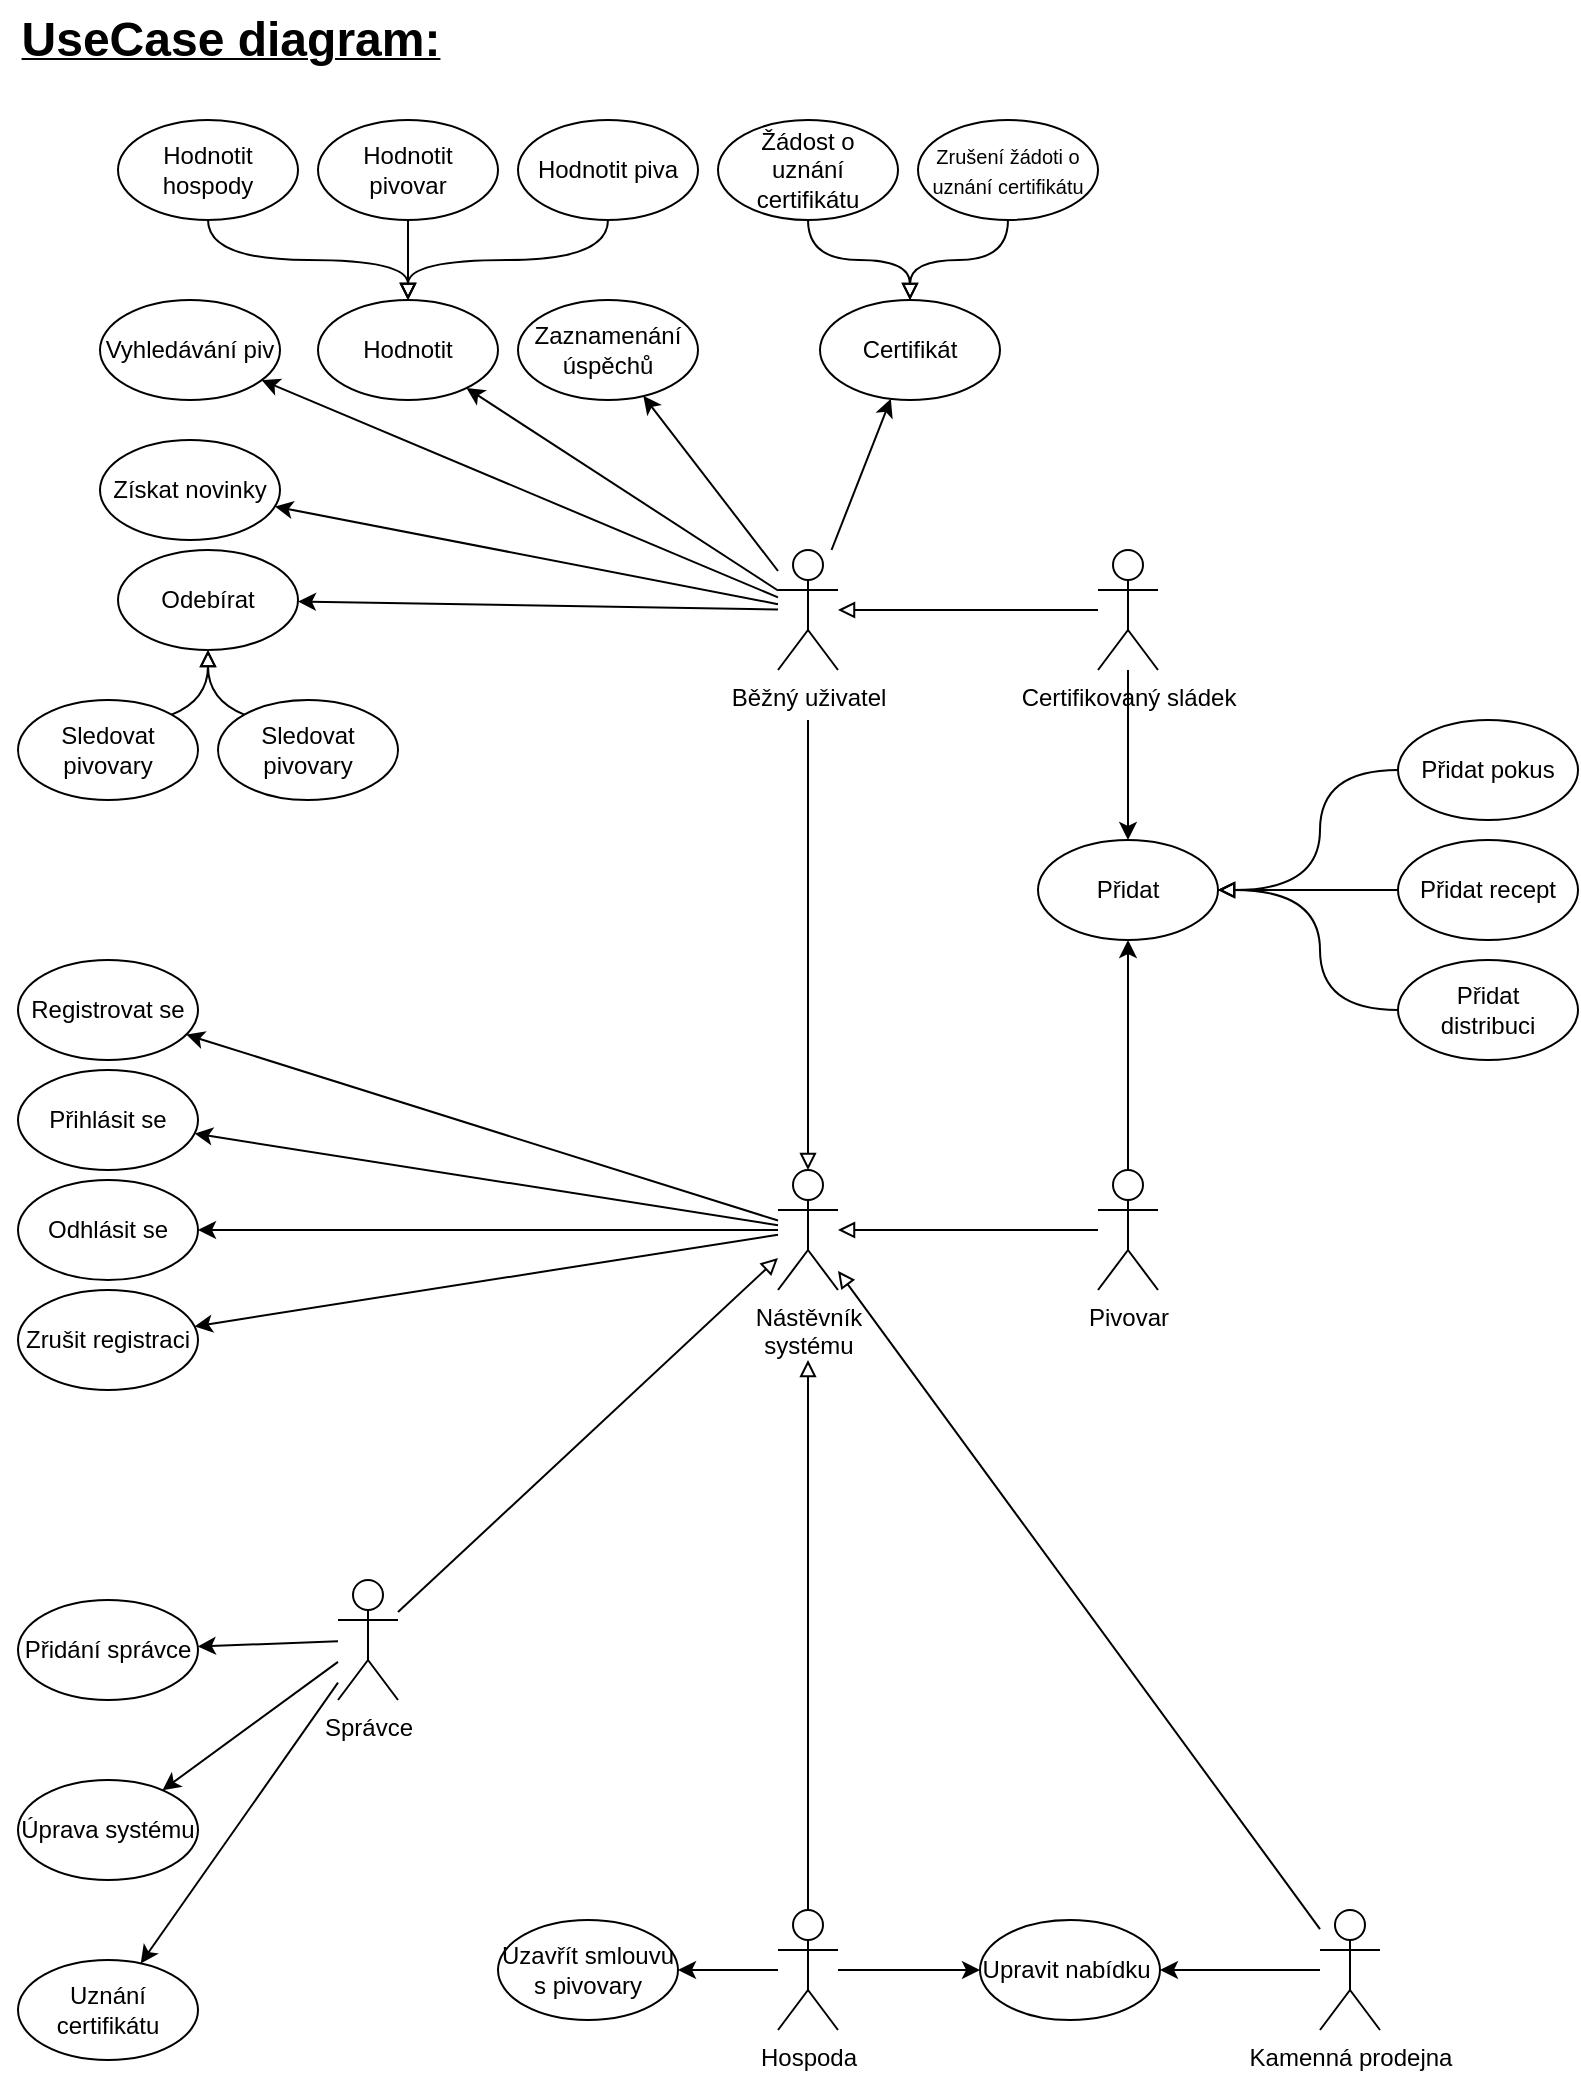 <mxfile version="22.1.2" type="device">
  <diagram id="3fsTWa04-VPi2OxSYWGI" name="Page-1">
    <mxGraphModel dx="2190" dy="780" grid="1" gridSize="10" guides="1" tooltips="1" connect="1" arrows="1" fold="1" page="1" pageScale="1" pageWidth="850" pageHeight="1100" math="0" shadow="0">
      <root>
        <mxCell id="0" />
        <mxCell id="1" parent="0" />
        <mxCell id="18" style="edgeStyle=none;html=1;" parent="1" source="2" target="59" edge="1">
          <mxGeometry relative="1" as="geometry" />
        </mxCell>
        <mxCell id="19" style="edgeStyle=none;html=1;" parent="1" source="2" target="5" edge="1">
          <mxGeometry relative="1" as="geometry" />
        </mxCell>
        <mxCell id="20" style="edgeStyle=none;html=1;" parent="1" source="2" target="6" edge="1">
          <mxGeometry relative="1" as="geometry" />
        </mxCell>
        <mxCell id="21" style="edgeStyle=none;html=1;" parent="1" source="2" target="7" edge="1">
          <mxGeometry relative="1" as="geometry" />
        </mxCell>
        <mxCell id="22" style="edgeStyle=none;html=1;" parent="1" source="2" target="8" edge="1">
          <mxGeometry relative="1" as="geometry" />
        </mxCell>
        <mxCell id="73" style="edgeStyle=none;html=1;" parent="1" source="2" target="72" edge="1">
          <mxGeometry relative="1" as="geometry" />
        </mxCell>
        <mxCell id="2" value="Běžný uživatel" style="shape=umlActor;verticalLabelPosition=bottom;verticalAlign=top;html=1;outlineConnect=0;" parent="1" vertex="1">
          <mxGeometry x="-431" y="295" width="30" height="60" as="geometry" />
        </mxCell>
        <mxCell id="62" style="edgeStyle=orthogonalEdgeStyle;html=1;endArrow=block;endFill=0;curved=1;" parent="1" source="3" target="59" edge="1">
          <mxGeometry relative="1" as="geometry">
            <Array as="points">
              <mxPoint x="-716" y="150" />
              <mxPoint x="-616" y="150" />
            </Array>
          </mxGeometry>
        </mxCell>
        <mxCell id="3" value="Hodnotit hospody" style="ellipse;whiteSpace=wrap;html=1;" parent="1" vertex="1">
          <mxGeometry x="-761" y="80" width="90" height="50" as="geometry" />
        </mxCell>
        <mxCell id="5" value="Vyhledávání piv" style="ellipse;whiteSpace=wrap;html=1;" parent="1" vertex="1">
          <mxGeometry x="-770" y="170" width="90" height="50" as="geometry" />
        </mxCell>
        <mxCell id="6" value="Zaznamenání úspěchů" style="ellipse;whiteSpace=wrap;html=1;" parent="1" vertex="1">
          <mxGeometry x="-561" y="170" width="90" height="50" as="geometry" />
        </mxCell>
        <mxCell id="7" value="Odebírat" style="ellipse;whiteSpace=wrap;html=1;" parent="1" vertex="1">
          <mxGeometry x="-761" y="295" width="90" height="50" as="geometry" />
        </mxCell>
        <mxCell id="8" value="Získat novinky" style="ellipse;whiteSpace=wrap;html=1;" parent="1" vertex="1">
          <mxGeometry x="-770" y="240" width="90" height="50" as="geometry" />
        </mxCell>
        <mxCell id="9" value="Přidat" style="ellipse;whiteSpace=wrap;html=1;" parent="1" vertex="1">
          <mxGeometry x="-301" y="440" width="90" height="50" as="geometry" />
        </mxCell>
        <mxCell id="65" style="edgeStyle=none;html=1;endArrow=block;endFill=0;" parent="1" source="11" target="9" edge="1">
          <mxGeometry relative="1" as="geometry">
            <Array as="points">
              <mxPoint x="-91" y="465" />
            </Array>
          </mxGeometry>
        </mxCell>
        <mxCell id="11" value="Přidat recept" style="ellipse;whiteSpace=wrap;html=1;" parent="1" vertex="1">
          <mxGeometry x="-121" y="440" width="90" height="50" as="geometry" />
        </mxCell>
        <mxCell id="87" style="edgeStyle=orthogonalEdgeStyle;html=1;endArrow=block;endFill=0;curved=1;" parent="1" source="12" target="9" edge="1">
          <mxGeometry relative="1" as="geometry">
            <Array as="points">
              <mxPoint x="-160" y="525" />
              <mxPoint x="-160" y="465" />
            </Array>
          </mxGeometry>
        </mxCell>
        <mxCell id="12" value="Přidat&lt;br&gt;distribuci" style="ellipse;whiteSpace=wrap;html=1;" parent="1" vertex="1">
          <mxGeometry x="-121" y="500" width="90" height="50" as="geometry" />
        </mxCell>
        <mxCell id="13" value="Uzavřít smlouvu s pivovary" style="ellipse;whiteSpace=wrap;html=1;" parent="1" vertex="1">
          <mxGeometry x="-571" y="980" width="90" height="50" as="geometry" />
        </mxCell>
        <mxCell id="23" style="edgeStyle=none;html=1;" parent="1" source="14" target="9" edge="1">
          <mxGeometry relative="1" as="geometry" />
        </mxCell>
        <mxCell id="28" style="edgeStyle=none;html=1;endArrow=block;endFill=0;" parent="1" source="14" target="2" edge="1">
          <mxGeometry relative="1" as="geometry" />
        </mxCell>
        <mxCell id="14" value="Certifikovaný sládek" style="shape=umlActor;verticalLabelPosition=bottom;verticalAlign=top;html=1;outlineConnect=0;" parent="1" vertex="1">
          <mxGeometry x="-271" y="295" width="30" height="60" as="geometry" />
        </mxCell>
        <mxCell id="25" style="edgeStyle=none;html=1;" parent="1" source="15" target="13" edge="1">
          <mxGeometry relative="1" as="geometry" />
        </mxCell>
        <mxCell id="93" style="edgeStyle=none;html=1;startArrow=none;startFill=0;endArrow=classic;endFill=1;" parent="1" source="15" target="91" edge="1">
          <mxGeometry relative="1" as="geometry" />
        </mxCell>
        <mxCell id="15" value="Hospoda" style="shape=umlActor;verticalLabelPosition=bottom;verticalAlign=top;html=1;outlineConnect=0;" parent="1" vertex="1">
          <mxGeometry x="-431" y="975" width="30" height="60" as="geometry" />
        </mxCell>
        <mxCell id="88" style="edgeStyle=none;html=1;endArrow=classic;endFill=1;" parent="1" source="16" target="9" edge="1">
          <mxGeometry relative="1" as="geometry" />
        </mxCell>
        <mxCell id="16" value="Pivovar" style="shape=umlActor;verticalLabelPosition=bottom;verticalAlign=top;html=1;outlineConnect=0;" parent="1" vertex="1">
          <mxGeometry x="-271" y="605" width="30" height="60" as="geometry" />
        </mxCell>
        <mxCell id="61" style="edgeStyle=orthogonalEdgeStyle;html=1;endArrow=block;endFill=0;curved=1;" parent="1" source="35" target="59" edge="1">
          <mxGeometry relative="1" as="geometry">
            <Array as="points">
              <mxPoint x="-516" y="150" />
              <mxPoint x="-616" y="150" />
            </Array>
          </mxGeometry>
        </mxCell>
        <mxCell id="35" value="Hodnotit piva" style="ellipse;whiteSpace=wrap;html=1;" parent="1" vertex="1">
          <mxGeometry x="-561" y="80" width="90" height="50" as="geometry" />
        </mxCell>
        <mxCell id="51" style="edgeStyle=none;html=1;" parent="1" source="40" target="50" edge="1">
          <mxGeometry relative="1" as="geometry" />
        </mxCell>
        <mxCell id="53" style="edgeStyle=none;html=1;" parent="1" source="40" target="52" edge="1">
          <mxGeometry relative="1" as="geometry" />
        </mxCell>
        <mxCell id="68" style="edgeStyle=none;html=1;endArrow=classic;endFill=1;" parent="1" source="40" target="67" edge="1">
          <mxGeometry relative="1" as="geometry" />
        </mxCell>
        <mxCell id="89" style="edgeStyle=none;html=1;endArrow=none;endFill=0;startArrow=block;startFill=0;" parent="1" source="40" target="90" edge="1">
          <mxGeometry relative="1" as="geometry">
            <mxPoint x="-320" y="980" as="targetPoint" />
          </mxGeometry>
        </mxCell>
        <mxCell id="Grtpyr-HxwBIv9_kDps3-94" style="rounded=0;orthogonalLoop=1;jettySize=auto;html=1;" parent="1" source="40" target="Grtpyr-HxwBIv9_kDps3-93" edge="1">
          <mxGeometry relative="1" as="geometry" />
        </mxCell>
        <mxCell id="40" value="Nástěvník&lt;br/&gt;systému" style="shape=umlActor;verticalLabelPosition=bottom;verticalAlign=top;html=1;" parent="1" vertex="1">
          <mxGeometry x="-431" y="605" width="30" height="60" as="geometry" />
        </mxCell>
        <mxCell id="42" style="edgeStyle=none;html=1;endArrow=block;endFill=0;" parent="1" target="40" edge="1">
          <mxGeometry relative="1" as="geometry">
            <mxPoint x="-416" y="380" as="sourcePoint" />
            <mxPoint x="-561" y="342.143" as="targetPoint" />
          </mxGeometry>
        </mxCell>
        <mxCell id="44" style="edgeStyle=none;html=1;endArrow=block;endFill=0;" parent="1" source="15" edge="1">
          <mxGeometry relative="1" as="geometry">
            <mxPoint x="-561" y="360" as="sourcePoint" />
            <mxPoint x="-416" y="700" as="targetPoint" />
          </mxGeometry>
        </mxCell>
        <mxCell id="46" style="edgeStyle=none;html=1;endArrow=block;endFill=0;" parent="1" source="16" target="40" edge="1">
          <mxGeometry relative="1" as="geometry">
            <mxPoint x="-551" y="370" as="sourcePoint" />
            <mxPoint x="-461" y="490" as="targetPoint" />
          </mxGeometry>
        </mxCell>
        <mxCell id="50" value="Registrovat se" style="ellipse;whiteSpace=wrap;html=1;" parent="1" vertex="1">
          <mxGeometry x="-811" y="500" width="90" height="50" as="geometry" />
        </mxCell>
        <mxCell id="52" value="Přihlásit se" style="ellipse;whiteSpace=wrap;html=1;" parent="1" vertex="1">
          <mxGeometry x="-811" y="555" width="90" height="50" as="geometry" />
        </mxCell>
        <mxCell id="57" style="edgeStyle=none;html=1;" parent="1" source="54" target="56" edge="1">
          <mxGeometry relative="1" as="geometry" />
        </mxCell>
        <mxCell id="69" style="edgeStyle=none;html=1;endArrow=classic;endFill=1;" parent="1" source="54" target="70" edge="1">
          <mxGeometry relative="1" as="geometry">
            <mxPoint x="-301" y="670.0" as="targetPoint" />
          </mxGeometry>
        </mxCell>
        <mxCell id="74" style="edgeStyle=none;html=1;endArrow=block;endFill=0;" parent="1" source="54" target="40" edge="1">
          <mxGeometry relative="1" as="geometry" />
        </mxCell>
        <mxCell id="75" style="edgeStyle=none;html=1;endArrow=classic;endFill=1;" parent="1" source="54" target="76" edge="1">
          <mxGeometry relative="1" as="geometry">
            <mxPoint x="-331.0" y="770" as="targetPoint" />
          </mxGeometry>
        </mxCell>
        <mxCell id="54" value="Správce" style="shape=umlActor;verticalLabelPosition=bottom;verticalAlign=top;html=1;outlineConnect=0;" parent="1" vertex="1">
          <mxGeometry x="-651" y="810" width="30" height="60" as="geometry" />
        </mxCell>
        <mxCell id="56" value="Uznání certifikátu" style="ellipse;whiteSpace=wrap;html=1;" parent="1" vertex="1">
          <mxGeometry x="-811" y="1000" width="90" height="50" as="geometry" />
        </mxCell>
        <mxCell id="59" value="Hodnotit" style="ellipse;whiteSpace=wrap;html=1;" parent="1" vertex="1">
          <mxGeometry x="-661" y="170" width="90" height="50" as="geometry" />
        </mxCell>
        <mxCell id="66" style="edgeStyle=orthogonalEdgeStyle;html=1;endArrow=block;endFill=0;curved=1;" parent="1" source="64" target="9" edge="1">
          <mxGeometry relative="1" as="geometry">
            <Array as="points">
              <mxPoint x="-160" y="405" />
              <mxPoint x="-160" y="465" />
            </Array>
          </mxGeometry>
        </mxCell>
        <mxCell id="64" value="Přidat pokus" style="ellipse;whiteSpace=wrap;html=1;" parent="1" vertex="1">
          <mxGeometry x="-121" y="380" width="90" height="50" as="geometry" />
        </mxCell>
        <mxCell id="67" value="Odhlásit se" style="ellipse;whiteSpace=wrap;html=1;" parent="1" vertex="1">
          <mxGeometry x="-811" y="610" width="90" height="50" as="geometry" />
        </mxCell>
        <mxCell id="70" value="Úprava systému" style="ellipse;whiteSpace=wrap;html=1;" parent="1" vertex="1">
          <mxGeometry x="-811" y="910" width="90" height="50" as="geometry" />
        </mxCell>
        <mxCell id="72" value="Certifikát" style="ellipse;whiteSpace=wrap;html=1;" parent="1" vertex="1">
          <mxGeometry x="-410" y="170" width="90" height="50" as="geometry" />
        </mxCell>
        <mxCell id="76" value="Přidání správce" style="ellipse;whiteSpace=wrap;html=1;" parent="1" vertex="1">
          <mxGeometry x="-811" y="820" width="90" height="50" as="geometry" />
        </mxCell>
        <mxCell id="81" style="edgeStyle=none;html=1;exitX=0.5;exitY=1;exitDx=0;exitDy=0;endArrow=block;endFill=0;" parent="1" source="80" target="59" edge="1">
          <mxGeometry relative="1" as="geometry" />
        </mxCell>
        <mxCell id="80" value="Hodnotit&lt;br&gt;pivovar" style="ellipse;whiteSpace=wrap;html=1;" parent="1" vertex="1">
          <mxGeometry x="-661" y="80" width="90" height="50" as="geometry" />
        </mxCell>
        <mxCell id="82" value="&lt;b&gt;&lt;u&gt;&lt;font style=&quot;font-size: 24px;&quot;&gt;UseCase diagram:&lt;/font&gt;&lt;/u&gt;&lt;/b&gt;" style="text;html=1;align=center;verticalAlign=middle;resizable=0;points=[];autosize=1;strokeColor=none;fillColor=none;" parent="1" vertex="1">
          <mxGeometry x="-820" y="20" width="230" height="40" as="geometry" />
        </mxCell>
        <mxCell id="85" style="edgeStyle=none;html=1;exitX=0;exitY=0;exitDx=0;exitDy=0;curved=1;endArrow=block;endFill=0;" parent="1" source="83" target="7" edge="1">
          <mxGeometry relative="1" as="geometry">
            <Array as="points">
              <mxPoint x="-716" y="370" />
            </Array>
          </mxGeometry>
        </mxCell>
        <mxCell id="83" value="Sledovat pivovary" style="ellipse;whiteSpace=wrap;html=1;" parent="1" vertex="1">
          <mxGeometry x="-711" y="370" width="90" height="50" as="geometry" />
        </mxCell>
        <mxCell id="86" style="edgeStyle=none;html=1;exitX=1;exitY=0;exitDx=0;exitDy=0;curved=1;endArrow=block;endFill=0;" parent="1" source="84" target="7" edge="1">
          <mxGeometry relative="1" as="geometry">
            <Array as="points">
              <mxPoint x="-716" y="370" />
            </Array>
          </mxGeometry>
        </mxCell>
        <mxCell id="84" value="Sledovat pivovary" style="ellipse;whiteSpace=wrap;html=1;" parent="1" vertex="1">
          <mxGeometry x="-811" y="370" width="90" height="50" as="geometry" />
        </mxCell>
        <mxCell id="92" style="edgeStyle=none;html=1;startArrow=none;startFill=0;endArrow=classic;endFill=1;" parent="1" source="90" target="91" edge="1">
          <mxGeometry relative="1" as="geometry" />
        </mxCell>
        <mxCell id="90" value="Kamenná prodejna" style="shape=umlActor;verticalLabelPosition=bottom;verticalAlign=top;html=1;outlineConnect=0;" parent="1" vertex="1">
          <mxGeometry x="-160" y="975" width="30" height="60" as="geometry" />
        </mxCell>
        <mxCell id="91" value="Upravit nabídku&amp;nbsp;" style="ellipse;whiteSpace=wrap;html=1;" parent="1" vertex="1">
          <mxGeometry x="-330" y="980" width="90" height="50" as="geometry" />
        </mxCell>
        <mxCell id="Grtpyr-HxwBIv9_kDps3-93" value="Zrušit registraci" style="ellipse;whiteSpace=wrap;html=1;" parent="1" vertex="1">
          <mxGeometry x="-811" y="665" width="90" height="50" as="geometry" />
        </mxCell>
        <mxCell id="oBLDvaqqIHFMr7g9Jk6j-96" style="orthogonalLoop=1;jettySize=auto;html=1;exitX=0.5;exitY=1;exitDx=0;exitDy=0;edgeStyle=orthogonalEdgeStyle;curved=1;endArrow=block;endFill=0;" edge="1" parent="1" source="oBLDvaqqIHFMr7g9Jk6j-93" target="72">
          <mxGeometry relative="1" as="geometry" />
        </mxCell>
        <mxCell id="oBLDvaqqIHFMr7g9Jk6j-93" value="Žádost o&lt;br&gt;uznání certifikátu" style="ellipse;whiteSpace=wrap;html=1;" vertex="1" parent="1">
          <mxGeometry x="-461" y="80" width="90" height="50" as="geometry" />
        </mxCell>
        <mxCell id="oBLDvaqqIHFMr7g9Jk6j-95" style="edgeStyle=orthogonalEdgeStyle;orthogonalLoop=1;jettySize=auto;html=1;exitX=0.5;exitY=1;exitDx=0;exitDy=0;curved=1;endArrow=block;endFill=0;" edge="1" parent="1" source="oBLDvaqqIHFMr7g9Jk6j-94" target="72">
          <mxGeometry relative="1" as="geometry" />
        </mxCell>
        <mxCell id="oBLDvaqqIHFMr7g9Jk6j-94" value="&lt;font style=&quot;font-size: 10px;&quot;&gt;Zrušení žádoti o uznání certifikátu&lt;/font&gt;" style="ellipse;whiteSpace=wrap;html=1;" vertex="1" parent="1">
          <mxGeometry x="-361" y="80" width="90" height="50" as="geometry" />
        </mxCell>
      </root>
    </mxGraphModel>
  </diagram>
</mxfile>
